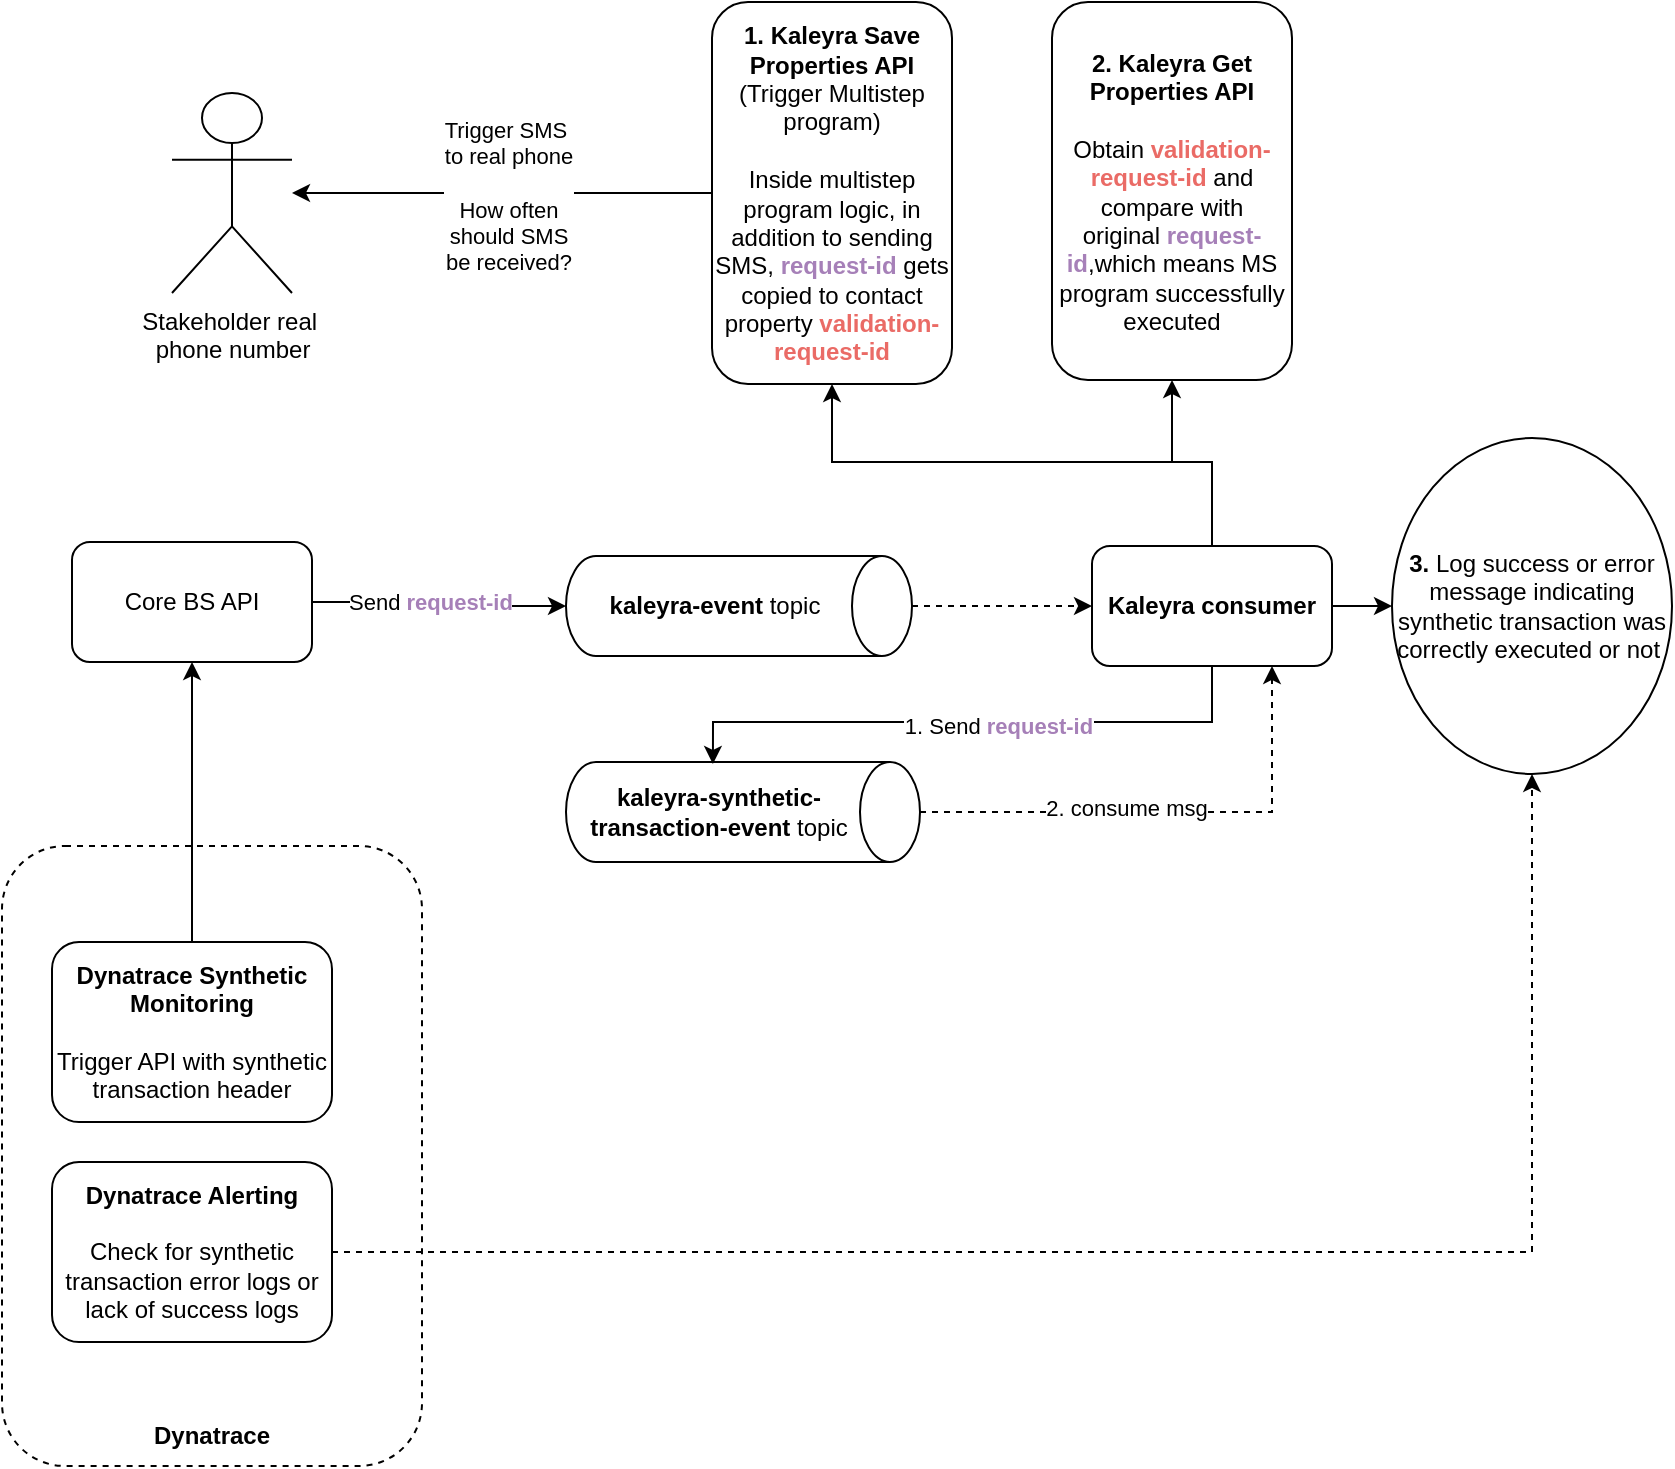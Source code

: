 <mxfile version="24.7.2" type="github">
  <diagram name="Page-1" id="uqe_mdtUUAaG_SBx0GVA">
    <mxGraphModel dx="1434" dy="738" grid="1" gridSize="10" guides="1" tooltips="1" connect="1" arrows="1" fold="1" page="1" pageScale="1" pageWidth="850" pageHeight="1100" math="0" shadow="0">
      <root>
        <mxCell id="0" />
        <mxCell id="1" parent="0" />
        <mxCell id="PjiC9l44Q3XiG8fzUMRT-4" style="edgeStyle=orthogonalEdgeStyle;rounded=0;orthogonalLoop=1;jettySize=auto;html=1;" edge="1" parent="1" source="PjiC9l44Q3XiG8fzUMRT-2" target="PjiC9l44Q3XiG8fzUMRT-14">
          <mxGeometry relative="1" as="geometry">
            <mxPoint x="100.04" y="436" as="targetPoint" />
          </mxGeometry>
        </mxCell>
        <mxCell id="PjiC9l44Q3XiG8fzUMRT-2" value="&lt;b&gt;Dynatrace Synthetic Monitoring&lt;/b&gt;&lt;br&gt;&lt;br&gt;Trigger API with synthetic transaction header" style="rounded=1;whiteSpace=wrap;html=1;" vertex="1" parent="1">
          <mxGeometry x="30" y="640" width="140" height="90" as="geometry" />
        </mxCell>
        <mxCell id="PjiC9l44Q3XiG8fzUMRT-18" style="edgeStyle=orthogonalEdgeStyle;rounded=0;orthogonalLoop=1;jettySize=auto;html=1;exitX=0.5;exitY=0;exitDx=0;exitDy=0;exitPerimeter=0;entryX=0;entryY=0.5;entryDx=0;entryDy=0;dashed=1;" edge="1" parent="1" source="PjiC9l44Q3XiG8fzUMRT-5" target="PjiC9l44Q3XiG8fzUMRT-17">
          <mxGeometry relative="1" as="geometry" />
        </mxCell>
        <mxCell id="PjiC9l44Q3XiG8fzUMRT-5" value="&lt;b&gt;kaleyra-event&lt;/b&gt; topic" style="shape=cylinder3;whiteSpace=wrap;html=1;boundedLbl=1;backgroundOutline=1;size=15;rotation=0;direction=south;" vertex="1" parent="1">
          <mxGeometry x="287" y="447" width="173" height="50" as="geometry" />
        </mxCell>
        <mxCell id="PjiC9l44Q3XiG8fzUMRT-6" style="edgeStyle=orthogonalEdgeStyle;rounded=0;orthogonalLoop=1;jettySize=auto;html=1;entryX=0.5;entryY=1;entryDx=0;entryDy=0;entryPerimeter=0;exitX=1;exitY=0.5;exitDx=0;exitDy=0;" edge="1" parent="1" source="PjiC9l44Q3XiG8fzUMRT-14" target="PjiC9l44Q3XiG8fzUMRT-5">
          <mxGeometry relative="1" as="geometry">
            <mxPoint x="167" y="480" as="sourcePoint" />
          </mxGeometry>
        </mxCell>
        <mxCell id="PjiC9l44Q3XiG8fzUMRT-9" value="Send &lt;b&gt;&lt;font color=&quot;#a680b8&quot;&gt;request-id&lt;/font&gt;&lt;/b&gt;" style="edgeLabel;html=1;align=center;verticalAlign=middle;resizable=0;points=[];" vertex="1" connectable="0" parent="PjiC9l44Q3XiG8fzUMRT-6">
          <mxGeometry x="-0.066" y="-4" relative="1" as="geometry">
            <mxPoint x="-1" y="-4" as="offset" />
          </mxGeometry>
        </mxCell>
        <mxCell id="PjiC9l44Q3XiG8fzUMRT-14" value="Core BS API" style="rounded=1;whiteSpace=wrap;html=1;" vertex="1" parent="1">
          <mxGeometry x="40" y="440" width="120" height="60" as="geometry" />
        </mxCell>
        <mxCell id="PjiC9l44Q3XiG8fzUMRT-25" value="" style="edgeStyle=orthogonalEdgeStyle;rounded=0;orthogonalLoop=1;jettySize=auto;html=1;" edge="1" parent="1" source="PjiC9l44Q3XiG8fzUMRT-17" target="PjiC9l44Q3XiG8fzUMRT-24">
          <mxGeometry relative="1" as="geometry">
            <Array as="points">
              <mxPoint x="610" y="400" />
              <mxPoint x="420" y="400" />
            </Array>
          </mxGeometry>
        </mxCell>
        <mxCell id="PjiC9l44Q3XiG8fzUMRT-31" value="" style="edgeStyle=orthogonalEdgeStyle;rounded=0;orthogonalLoop=1;jettySize=auto;html=1;" edge="1" parent="1" source="PjiC9l44Q3XiG8fzUMRT-17" target="PjiC9l44Q3XiG8fzUMRT-30">
          <mxGeometry relative="1" as="geometry">
            <Array as="points">
              <mxPoint x="610" y="400" />
              <mxPoint x="590" y="400" />
            </Array>
          </mxGeometry>
        </mxCell>
        <mxCell id="PjiC9l44Q3XiG8fzUMRT-40" value="" style="edgeStyle=orthogonalEdgeStyle;rounded=0;orthogonalLoop=1;jettySize=auto;html=1;" edge="1" parent="1" source="PjiC9l44Q3XiG8fzUMRT-17" target="PjiC9l44Q3XiG8fzUMRT-39">
          <mxGeometry relative="1" as="geometry" />
        </mxCell>
        <mxCell id="PjiC9l44Q3XiG8fzUMRT-17" value="&lt;b&gt;Kaleyra consumer&lt;/b&gt;" style="rounded=1;whiteSpace=wrap;html=1;" vertex="1" parent="1">
          <mxGeometry x="550" y="442" width="120" height="60" as="geometry" />
        </mxCell>
        <mxCell id="PjiC9l44Q3XiG8fzUMRT-55" style="edgeStyle=orthogonalEdgeStyle;rounded=0;orthogonalLoop=1;jettySize=auto;html=1;" edge="1" parent="1" source="PjiC9l44Q3XiG8fzUMRT-24" target="PjiC9l44Q3XiG8fzUMRT-54">
          <mxGeometry relative="1" as="geometry" />
        </mxCell>
        <mxCell id="PjiC9l44Q3XiG8fzUMRT-57" value="Trigger SMS&amp;nbsp;&lt;div&gt;to real phone&lt;br&gt;&lt;br&gt;How often&lt;/div&gt;&lt;div&gt;should SMS&lt;br&gt;be received?&lt;/div&gt;" style="edgeLabel;html=1;align=center;verticalAlign=middle;resizable=0;points=[];" vertex="1" connectable="0" parent="PjiC9l44Q3XiG8fzUMRT-55">
          <mxGeometry x="-0.029" y="1" relative="1" as="geometry">
            <mxPoint as="offset" />
          </mxGeometry>
        </mxCell>
        <mxCell id="PjiC9l44Q3XiG8fzUMRT-24" value="&lt;b&gt;1.&lt;/b&gt; &lt;b&gt;Kaleyra Save Properties API&lt;/b&gt; (Trigger Multistep program)&lt;br&gt;&lt;br&gt;Inside multistep program logic, in addition to sending SMS,&lt;font style=&quot;font-weight: bold;&quot; color=&quot;#a680b8&quot;&gt;&amp;nbsp;request-id&lt;/font&gt;&amp;nbsp;gets copied to contact property &lt;b&gt;&lt;font color=&quot;#ea6b66&quot;&gt;validation-request-id&lt;/font&gt;&lt;/b&gt;" style="rounded=1;whiteSpace=wrap;html=1;" vertex="1" parent="1">
          <mxGeometry x="360" y="170" width="120" height="191" as="geometry" />
        </mxCell>
        <mxCell id="PjiC9l44Q3XiG8fzUMRT-28" style="edgeStyle=orthogonalEdgeStyle;rounded=0;orthogonalLoop=1;jettySize=auto;html=1;entryX=0.75;entryY=1;entryDx=0;entryDy=0;dashed=1;" edge="1" parent="1" source="PjiC9l44Q3XiG8fzUMRT-26" target="PjiC9l44Q3XiG8fzUMRT-17">
          <mxGeometry relative="1" as="geometry" />
        </mxCell>
        <mxCell id="PjiC9l44Q3XiG8fzUMRT-34" value="2. consume msg" style="edgeLabel;html=1;align=center;verticalAlign=middle;resizable=0;points=[];" vertex="1" connectable="0" parent="PjiC9l44Q3XiG8fzUMRT-28">
          <mxGeometry x="-0.175" y="2" relative="1" as="geometry">
            <mxPoint as="offset" />
          </mxGeometry>
        </mxCell>
        <mxCell id="PjiC9l44Q3XiG8fzUMRT-26" value="&lt;b&gt;kaleyra-synthetic-transaction-event&lt;/b&gt;&amp;nbsp;topic" style="shape=cylinder3;whiteSpace=wrap;html=1;boundedLbl=1;backgroundOutline=1;size=15;rotation=0;direction=south;" vertex="1" parent="1">
          <mxGeometry x="287" y="550" width="177" height="50" as="geometry" />
        </mxCell>
        <mxCell id="PjiC9l44Q3XiG8fzUMRT-27" style="edgeStyle=orthogonalEdgeStyle;rounded=0;orthogonalLoop=1;jettySize=auto;html=1;entryX=0.02;entryY=0.585;entryDx=0;entryDy=0;entryPerimeter=0;" edge="1" parent="1" source="PjiC9l44Q3XiG8fzUMRT-17" target="PjiC9l44Q3XiG8fzUMRT-26">
          <mxGeometry relative="1" as="geometry">
            <Array as="points">
              <mxPoint x="520" y="530" />
              <mxPoint x="341" y="530" />
            </Array>
          </mxGeometry>
        </mxCell>
        <mxCell id="PjiC9l44Q3XiG8fzUMRT-32" value="1. Send&amp;nbsp;&lt;b&gt;&lt;font color=&quot;#a680b8&quot;&gt;request-id&lt;/font&gt;&lt;/b&gt;" style="edgeLabel;html=1;align=center;verticalAlign=middle;resizable=0;points=[];" vertex="1" connectable="0" parent="PjiC9l44Q3XiG8fzUMRT-27">
          <mxGeometry x="-0.096" y="2" relative="1" as="geometry">
            <mxPoint as="offset" />
          </mxGeometry>
        </mxCell>
        <mxCell id="PjiC9l44Q3XiG8fzUMRT-30" value="&lt;b&gt;2. Kaleyra Get Properties API&lt;/b&gt;&lt;br&gt;&lt;br&gt;Obtain&amp;nbsp;&lt;b&gt;&lt;font color=&quot;#ea6b66&quot;&gt;validation-request-id&amp;nbsp;&lt;/font&gt;&lt;/b&gt;and compare with original&amp;nbsp;&lt;span style=&quot;color: rgb(166, 128, 184); font-weight: 700;&quot;&gt;request-id&lt;/span&gt;,which means MS program successfully executed" style="rounded=1;whiteSpace=wrap;html=1;" vertex="1" parent="1">
          <mxGeometry x="530" y="170" width="120" height="189" as="geometry" />
        </mxCell>
        <mxCell id="PjiC9l44Q3XiG8fzUMRT-39" value="&lt;b&gt;3.&lt;/b&gt;&amp;nbsp;Log success or error message indicating synthetic transaction was correctly executed or not&amp;nbsp;" style="ellipse;whiteSpace=wrap;html=1;rounded=1;" vertex="1" parent="1">
          <mxGeometry x="700" y="388" width="140" height="168" as="geometry" />
        </mxCell>
        <mxCell id="PjiC9l44Q3XiG8fzUMRT-42" style="edgeStyle=orthogonalEdgeStyle;rounded=0;orthogonalLoop=1;jettySize=auto;html=1;entryX=0.5;entryY=1;entryDx=0;entryDy=0;dashed=1;" edge="1" parent="1" source="PjiC9l44Q3XiG8fzUMRT-41" target="PjiC9l44Q3XiG8fzUMRT-39">
          <mxGeometry relative="1" as="geometry" />
        </mxCell>
        <mxCell id="PjiC9l44Q3XiG8fzUMRT-41" value="&lt;b&gt;Dynatrace Alerting&lt;/b&gt;&lt;br&gt;&lt;br&gt;Check for synthetic transaction error logs or lack of success logs" style="rounded=1;whiteSpace=wrap;html=1;" vertex="1" parent="1">
          <mxGeometry x="30" y="750" width="140" height="90" as="geometry" />
        </mxCell>
        <mxCell id="PjiC9l44Q3XiG8fzUMRT-45" value="" style="group" vertex="1" connectable="0" parent="1">
          <mxGeometry x="5" y="592" width="210" height="310" as="geometry" />
        </mxCell>
        <mxCell id="PjiC9l44Q3XiG8fzUMRT-43" value="" style="rounded=1;whiteSpace=wrap;html=1;fillColor=none;dashed=1;" vertex="1" parent="PjiC9l44Q3XiG8fzUMRT-45">
          <mxGeometry width="210" height="310" as="geometry" />
        </mxCell>
        <mxCell id="PjiC9l44Q3XiG8fzUMRT-44" value="&lt;b&gt;Dynatrace&lt;/b&gt;" style="text;html=1;align=center;verticalAlign=middle;whiteSpace=wrap;rounded=0;" vertex="1" parent="PjiC9l44Q3XiG8fzUMRT-45">
          <mxGeometry x="75" y="280" width="60" height="30" as="geometry" />
        </mxCell>
        <mxCell id="PjiC9l44Q3XiG8fzUMRT-54" value="Stakeholder real&amp;nbsp;&lt;div&gt;phone number&lt;/div&gt;" style="shape=umlActor;verticalLabelPosition=bottom;verticalAlign=top;html=1;outlineConnect=0;" vertex="1" parent="1">
          <mxGeometry x="90" y="215.5" width="60" height="100" as="geometry" />
        </mxCell>
      </root>
    </mxGraphModel>
  </diagram>
</mxfile>
